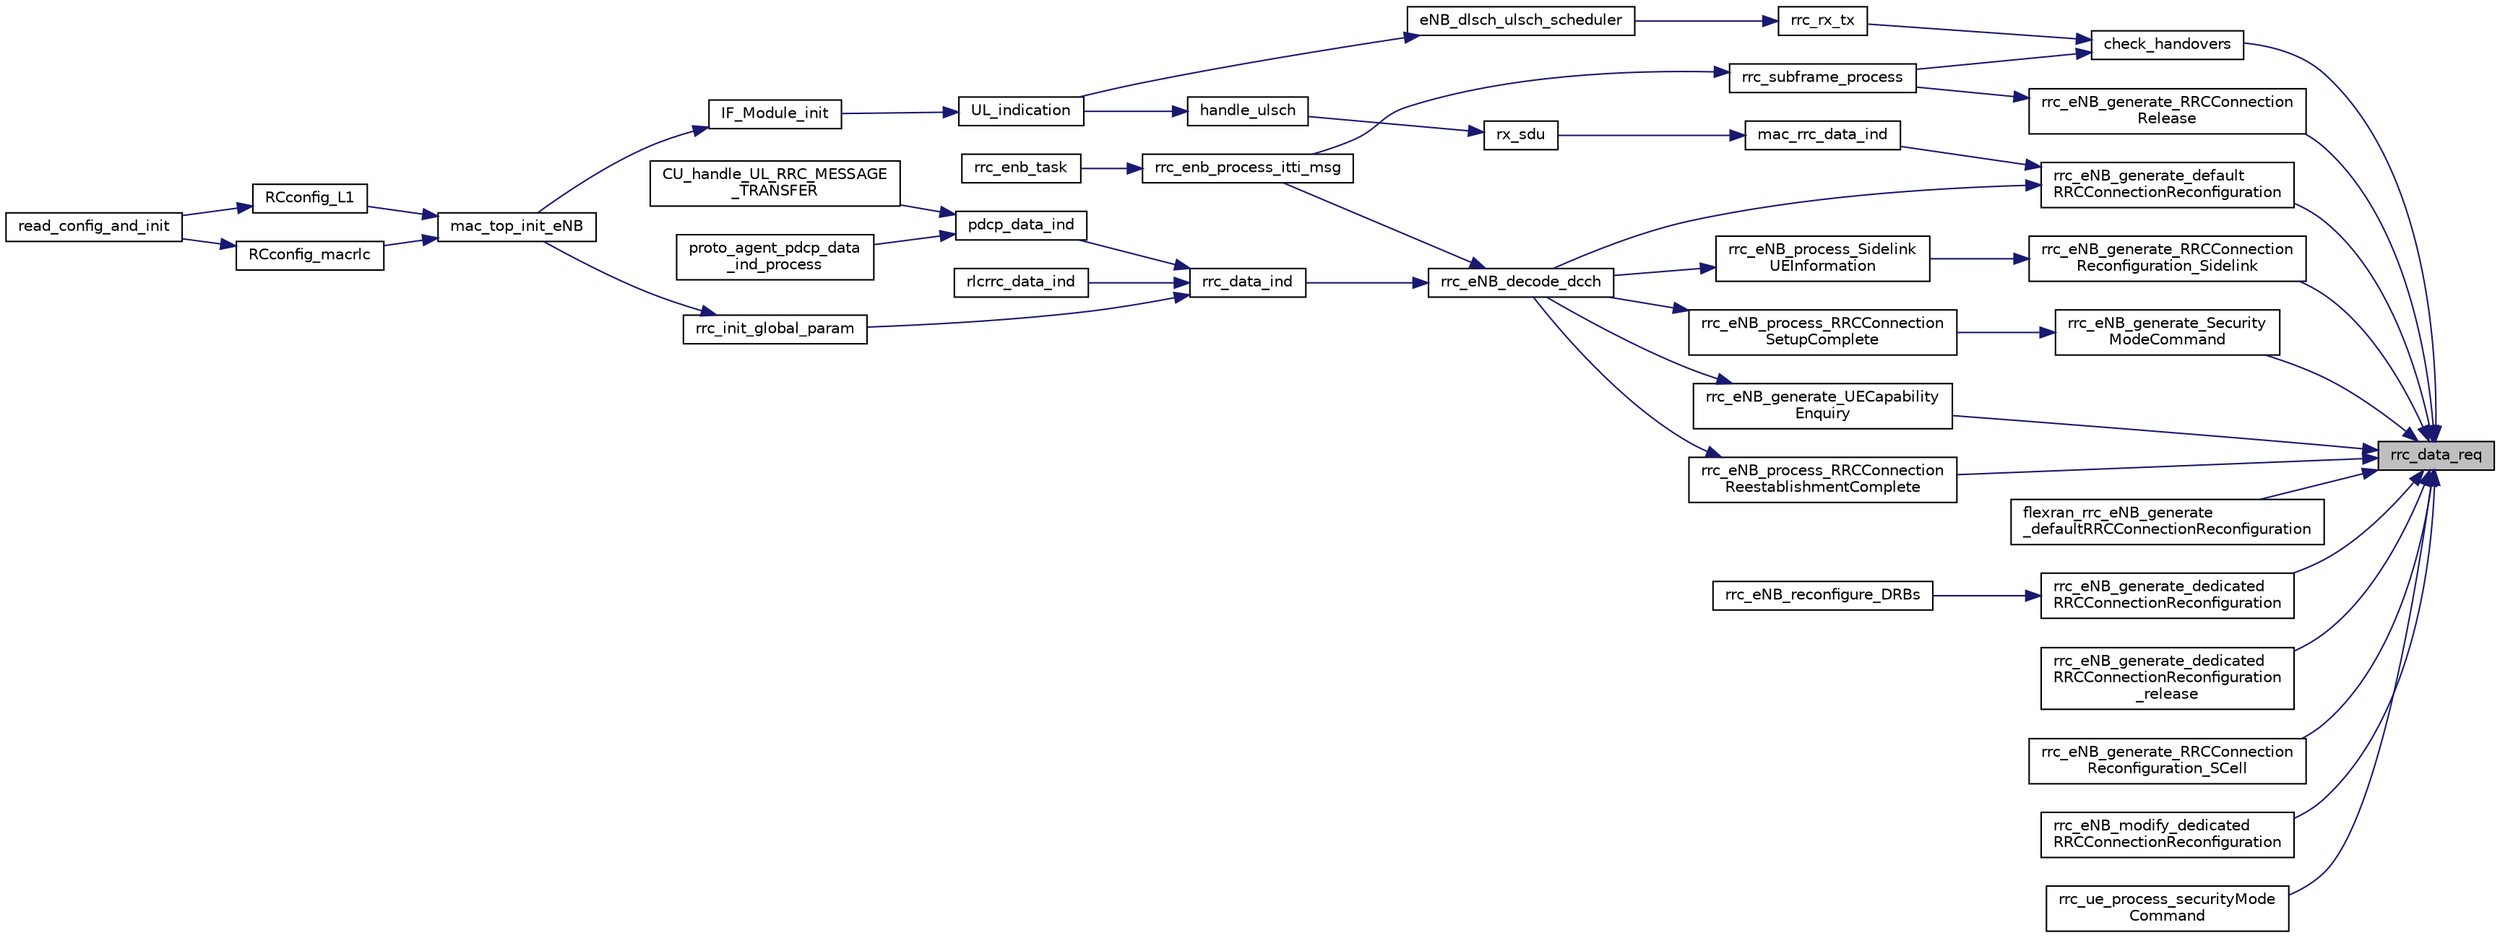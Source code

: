 digraph "rrc_data_req"
{
 // LATEX_PDF_SIZE
  edge [fontname="Helvetica",fontsize="10",labelfontname="Helvetica",labelfontsize="10"];
  node [fontname="Helvetica",fontsize="10",shape=record];
  rankdir="RL";
  Node1 [label="rrc_data_req",height=0.2,width=0.4,color="black", fillcolor="grey75", style="filled", fontcolor="black",tooltip=" "];
  Node1 -> Node2 [dir="back",color="midnightblue",fontsize="10",style="solid",fontname="Helvetica"];
  Node2 [label="check_handovers",height=0.2,width=0.4,color="black", fillcolor="white", style="filled",URL="$group____rrc.html#gafd1d50adb71773eb6a14bcb3ab50f9cb",tooltip=" "];
  Node2 -> Node3 [dir="back",color="midnightblue",fontsize="10",style="solid",fontname="Helvetica"];
  Node3 [label="rrc_rx_tx",height=0.2,width=0.4,color="black", fillcolor="white", style="filled",URL="$LITE_2rrc__common_8c.html#a955366d1b4e84e5a73d64fb8ddf0f7d9",tooltip=" "];
  Node3 -> Node4 [dir="back",color="midnightblue",fontsize="10",style="solid",fontname="Helvetica"];
  Node4 [label="eNB_dlsch_ulsch_scheduler",height=0.2,width=0.4,color="black", fillcolor="white", style="filled",URL="$group____mac.html#ga2a3ebd99050898af5b0f5ff9c9785897",tooltip=" "];
  Node4 -> Node5 [dir="back",color="midnightblue",fontsize="10",style="solid",fontname="Helvetica"];
  Node5 [label="UL_indication",height=0.2,width=0.4,color="black", fillcolor="white", style="filled",URL="$IF__Module_8h.html#a0e2ef22a02b2c6683ab06f6d53f92e4d",tooltip=" "];
  Node5 -> Node6 [dir="back",color="midnightblue",fontsize="10",style="solid",fontname="Helvetica"];
  Node6 [label="IF_Module_init",height=0.2,width=0.4,color="black", fillcolor="white", style="filled",URL="$IF__Module_8h.html#a889f718a2d163ae240f8aa0732d35a81",tooltip=" "];
  Node6 -> Node7 [dir="back",color="midnightblue",fontsize="10",style="solid",fontname="Helvetica"];
  Node7 [label="mac_top_init_eNB",height=0.2,width=0.4,color="black", fillcolor="white", style="filled",URL="$group____mac.html#ga7b366a80fdb7f92ef5b4418560f2c330",tooltip=" "];
  Node7 -> Node8 [dir="back",color="midnightblue",fontsize="10",style="solid",fontname="Helvetica"];
  Node8 [label="RCconfig_L1",height=0.2,width=0.4,color="black", fillcolor="white", style="filled",URL="$group____enb__app.html#gaf0a0b784f891b689029fdac80981bb48",tooltip=" "];
  Node8 -> Node9 [dir="back",color="midnightblue",fontsize="10",style="solid",fontname="Helvetica"];
  Node9 [label="read_config_and_init",height=0.2,width=0.4,color="black", fillcolor="white", style="filled",URL="$group____enb__app.html#gafd8182cd803334f6a7df61898dc81389",tooltip=" "];
  Node7 -> Node10 [dir="back",color="midnightblue",fontsize="10",style="solid",fontname="Helvetica"];
  Node10 [label="RCconfig_macrlc",height=0.2,width=0.4,color="black", fillcolor="white", style="filled",URL="$group____enb__app.html#gad938d81629b25898f7beb6f9c854846b",tooltip=" "];
  Node10 -> Node9 [dir="back",color="midnightblue",fontsize="10",style="solid",fontname="Helvetica"];
  Node2 -> Node11 [dir="back",color="midnightblue",fontsize="10",style="solid",fontname="Helvetica"];
  Node11 [label="rrc_subframe_process",height=0.2,width=0.4,color="black", fillcolor="white", style="filled",URL="$rrc__eNB_8c.html#a1ef2bc7ae8bc4290b54a4703a611e01b",tooltip=" "];
  Node11 -> Node12 [dir="back",color="midnightblue",fontsize="10",style="solid",fontname="Helvetica"];
  Node12 [label="rrc_enb_process_itti_msg",height=0.2,width=0.4,color="black", fillcolor="white", style="filled",URL="$group____rrc.html#ga30f046459c1c273756eaeb3afa087f0b",tooltip=" "];
  Node12 -> Node13 [dir="back",color="midnightblue",fontsize="10",style="solid",fontname="Helvetica"];
  Node13 [label="rrc_enb_task",height=0.2,width=0.4,color="black", fillcolor="white", style="filled",URL="$group____rrc.html#ga75560166cf7a711a217fc23bf82eb853",tooltip="RRC eNB task."];
  Node1 -> Node14 [dir="back",color="midnightblue",fontsize="10",style="solid",fontname="Helvetica"];
  Node14 [label="flexran_rrc_eNB_generate\l_defaultRRCConnectionReconfiguration",height=0.2,width=0.4,color="black", fillcolor="white", style="filled",URL="$group____rrc.html#ga451703069fdcd8b265982a5ee49d07b6",tooltip=" "];
  Node1 -> Node15 [dir="back",color="midnightblue",fontsize="10",style="solid",fontname="Helvetica"];
  Node15 [label="rrc_eNB_generate_dedicated\lRRCConnectionReconfiguration",height=0.2,width=0.4,color="black", fillcolor="white", style="filled",URL="$rrc__eNB__S1AP_8h.html#a61ea37aa554bff067f9c96e71dfc03f8",tooltip=" "];
  Node15 -> Node16 [dir="back",color="midnightblue",fontsize="10",style="solid",fontname="Helvetica"];
  Node16 [label="rrc_eNB_reconfigure_DRBs",height=0.2,width=0.4,color="black", fillcolor="white", style="filled",URL="$group____rrc.html#ga26a45f9c77696c24ce84c9428cefe5e1",tooltip=" "];
  Node1 -> Node17 [dir="back",color="midnightblue",fontsize="10",style="solid",fontname="Helvetica"];
  Node17 [label="rrc_eNB_generate_dedicated\lRRCConnectionReconfiguration\l_release",height=0.2,width=0.4,color="black", fillcolor="white", style="filled",URL="$group____rrc.html#ga71b4bdca0c88b550f9e243f33db5c946",tooltip="release Data Radio Bearer between ENB and UE"];
  Node1 -> Node18 [dir="back",color="midnightblue",fontsize="10",style="solid",fontname="Helvetica"];
  Node18 [label="rrc_eNB_generate_default\lRRCConnectionReconfiguration",height=0.2,width=0.4,color="black", fillcolor="white", style="filled",URL="$group____rrc.html#ga67946553723a490fbe78c54ca17464f7",tooltip=" "];
  Node18 -> Node19 [dir="back",color="midnightblue",fontsize="10",style="solid",fontname="Helvetica"];
  Node19 [label="mac_rrc_data_ind",height=0.2,width=0.4,color="black", fillcolor="white", style="filled",URL="$group____rrc.html#ga27bdbafc2b9df6bb7560b11d7196343e",tooltip=" "];
  Node19 -> Node20 [dir="back",color="midnightblue",fontsize="10",style="solid",fontname="Helvetica"];
  Node20 [label="rx_sdu",height=0.2,width=0.4,color="black", fillcolor="white", style="filled",URL="$group____mac.html#gafa4fade9588c7ec028d474b53b37c11e",tooltip=" "];
  Node20 -> Node21 [dir="back",color="midnightblue",fontsize="10",style="solid",fontname="Helvetica"];
  Node21 [label="handle_ulsch",height=0.2,width=0.4,color="black", fillcolor="white", style="filled",URL="$IF__Module_8c.html#afb0615963db57d6fffb3d2d35befba28",tooltip=" "];
  Node21 -> Node5 [dir="back",color="midnightblue",fontsize="10",style="solid",fontname="Helvetica"];
  Node18 -> Node22 [dir="back",color="midnightblue",fontsize="10",style="solid",fontname="Helvetica"];
  Node22 [label="rrc_eNB_decode_dcch",height=0.2,width=0.4,color="black", fillcolor="white", style="filled",URL="$group____rrc.html#ga66d13b97ca325066ff5400bef7518059",tooltip="Entry routine to decode a UL-DCCH-Message. Invokes PER decoder and parses message."];
  Node22 -> Node23 [dir="back",color="midnightblue",fontsize="10",style="solid",fontname="Helvetica"];
  Node23 [label="rrc_data_ind",height=0.2,width=0.4,color="black", fillcolor="white", style="filled",URL="$group____rrc.html#ga992f2e4fa10aead963a6c6766d22f357",tooltip=" "];
  Node23 -> Node24 [dir="back",color="midnightblue",fontsize="10",style="solid",fontname="Helvetica"];
  Node24 [label="pdcp_data_ind",height=0.2,width=0.4,color="black", fillcolor="white", style="filled",URL="$group____pdcp.html#ga39bab2ba8ae1993dfea9008d98337463",tooltip=" "];
  Node24 -> Node25 [dir="back",color="midnightblue",fontsize="10",style="solid",fontname="Helvetica"];
  Node25 [label="CU_handle_UL_RRC_MESSAGE\l_TRANSFER",height=0.2,width=0.4,color="black", fillcolor="white", style="filled",URL="$f1ap__cu__rrc__message__transfer_8h.html#a847c5dd55799e5af97993e32de6fc07e",tooltip=" "];
  Node24 -> Node26 [dir="back",color="midnightblue",fontsize="10",style="solid",fontname="Helvetica"];
  Node26 [label="proto_agent_pdcp_data\l_ind_process",height=0.2,width=0.4,color="black", fillcolor="white", style="filled",URL="$proto__agent__common_8h.html#a69df5907252f68f5ffec0f7002cbb334",tooltip=" "];
  Node23 -> Node27 [dir="back",color="midnightblue",fontsize="10",style="solid",fontname="Helvetica"];
  Node27 [label="rlcrrc_data_ind",height=0.2,width=0.4,color="black", fillcolor="white", style="filled",URL="$openair__rrc__L2__interface_8h.html#a7b1da999b22837d8c1061068bdbc19af",tooltip=" "];
  Node23 -> Node28 [dir="back",color="midnightblue",fontsize="10",style="solid",fontname="Helvetica"];
  Node28 [label="rrc_init_global_param",height=0.2,width=0.4,color="black", fillcolor="white", style="filled",URL="$group____rrc.html#gade79643da4980d980ff603275e52c99a",tooltip=" "];
  Node28 -> Node7 [dir="back",color="midnightblue",fontsize="10",style="solid",fontname="Helvetica"];
  Node22 -> Node12 [dir="back",color="midnightblue",fontsize="10",style="solid",fontname="Helvetica"];
  Node1 -> Node29 [dir="back",color="midnightblue",fontsize="10",style="solid",fontname="Helvetica"];
  Node29 [label="rrc_eNB_generate_RRCConnection\lReconfiguration_SCell",height=0.2,width=0.4,color="black", fillcolor="white", style="filled",URL="$rrc__eNB_8c.html#a4cef26f8e6ba2ac16287c7e87695a196",tooltip=" "];
  Node1 -> Node30 [dir="back",color="midnightblue",fontsize="10",style="solid",fontname="Helvetica"];
  Node30 [label="rrc_eNB_generate_RRCConnection\lReconfiguration_Sidelink",height=0.2,width=0.4,color="black", fillcolor="white", style="filled",URL="$group____rrc.html#gae893bcdb303e69e25cff0936068b3a6e",tooltip="Generate/decode the RRCConnectionReconfiguration for Sidelink at eNB."];
  Node30 -> Node31 [dir="back",color="midnightblue",fontsize="10",style="solid",fontname="Helvetica"];
  Node31 [label="rrc_eNB_process_Sidelink\lUEInformation",height=0.2,width=0.4,color="black", fillcolor="white", style="filled",URL="$group____rrc.html#gac9aa5085e82656aacc05018786c7dcb8",tooltip="process the received SidelinkUEInformation message at eNB"];
  Node31 -> Node22 [dir="back",color="midnightblue",fontsize="10",style="solid",fontname="Helvetica"];
  Node1 -> Node32 [dir="back",color="midnightblue",fontsize="10",style="solid",fontname="Helvetica"];
  Node32 [label="rrc_eNB_generate_RRCConnection\lRelease",height=0.2,width=0.4,color="black", fillcolor="white", style="filled",URL="$group____rrc.html#ga265d07dc90f5f81173f0d3c2bc0b0dfc",tooltip="Generate the RRCConnectionRelease."];
  Node32 -> Node11 [dir="back",color="midnightblue",fontsize="10",style="solid",fontname="Helvetica"];
  Node1 -> Node33 [dir="back",color="midnightblue",fontsize="10",style="solid",fontname="Helvetica"];
  Node33 [label="rrc_eNB_generate_Security\lModeCommand",height=0.2,width=0.4,color="black", fillcolor="white", style="filled",URL="$group____rrc.html#gab647ff866d9859899741a1e5b54393b7",tooltip=" "];
  Node33 -> Node34 [dir="back",color="midnightblue",fontsize="10",style="solid",fontname="Helvetica"];
  Node34 [label="rrc_eNB_process_RRCConnection\lSetupComplete",height=0.2,width=0.4,color="black", fillcolor="white", style="filled",URL="$group____rrc.html#gaf607ff9afd6d79768ad5c387ce3eac15",tooltip="Process the RRCConnectionSetupComplete based on information coming from UE."];
  Node34 -> Node22 [dir="back",color="midnightblue",fontsize="10",style="solid",fontname="Helvetica"];
  Node1 -> Node35 [dir="back",color="midnightblue",fontsize="10",style="solid",fontname="Helvetica"];
  Node35 [label="rrc_eNB_generate_UECapability\lEnquiry",height=0.2,width=0.4,color="black", fillcolor="white", style="filled",URL="$group____rrc.html#ga9ad7a4d58b2015b8c134931c6b985477",tooltip=" "];
  Node35 -> Node22 [dir="back",color="midnightblue",fontsize="10",style="solid",fontname="Helvetica"];
  Node1 -> Node36 [dir="back",color="midnightblue",fontsize="10",style="solid",fontname="Helvetica"];
  Node36 [label="rrc_eNB_modify_dedicated\lRRCConnectionReconfiguration",height=0.2,width=0.4,color="black", fillcolor="white", style="filled",URL="$rrc__eNB__S1AP_8h.html#a705c2e3e621af041a32c963275c79c1f",tooltip=" "];
  Node1 -> Node37 [dir="back",color="midnightblue",fontsize="10",style="solid",fontname="Helvetica"];
  Node37 [label="rrc_eNB_process_RRCConnection\lReestablishmentComplete",height=0.2,width=0.4,color="black", fillcolor="white", style="filled",URL="$rrc__eNB_8c.html#a7b8039144f0bdf14e02e568c03acccf7",tooltip=" "];
  Node37 -> Node22 [dir="back",color="midnightblue",fontsize="10",style="solid",fontname="Helvetica"];
  Node1 -> Node38 [dir="back",color="midnightblue",fontsize="10",style="solid",fontname="Helvetica"];
  Node38 [label="rrc_ue_process_securityMode\lCommand",height=0.2,width=0.4,color="black", fillcolor="white", style="filled",URL="$rrc__UE_8c.html#ad6e64900ef0466ac28e0a4fe195fc963",tooltip=" "];
}
